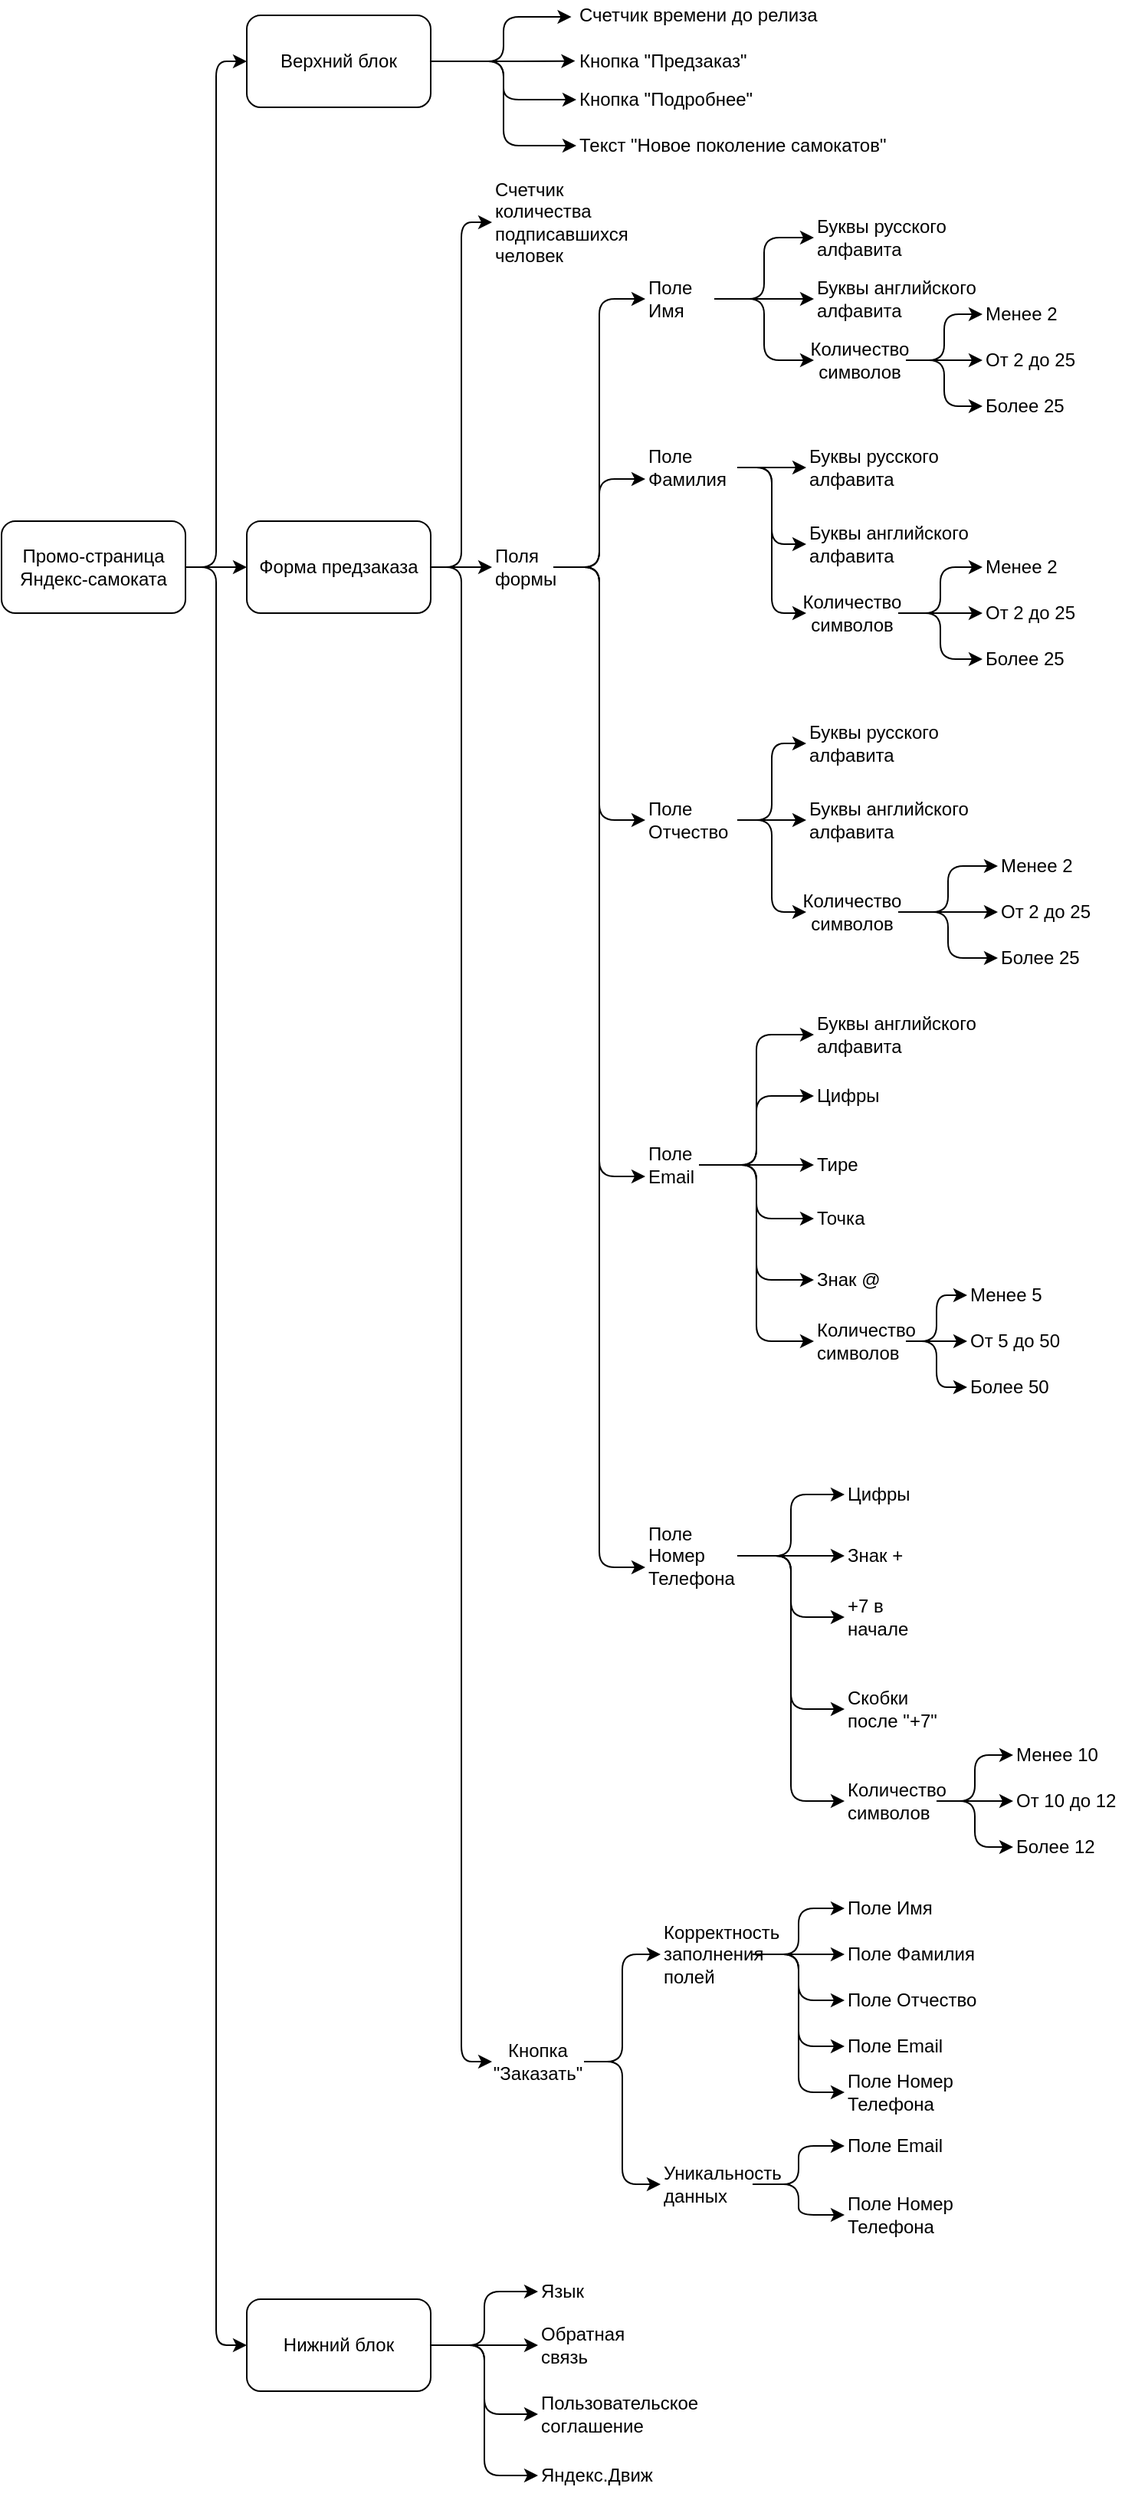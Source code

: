 <mxfile version="15.9.1" type="github">
  <diagram name="Page-1" id="42789a77-a242-8287-6e28-9cd8cfd52e62">
    <mxGraphModel dx="1038" dy="521" grid="1" gridSize="10" guides="1" tooltips="1" connect="1" arrows="1" fold="1" page="1" pageScale="1" pageWidth="850" pageHeight="1100" background="none" math="0" shadow="0">
      <root>
        <mxCell id="0" />
        <mxCell id="1" parent="0" />
        <mxCell id="kWRuAzzF74EICB1AyUhk-26" style="edgeStyle=orthogonalEdgeStyle;rounded=1;orthogonalLoop=1;jettySize=auto;html=1;exitX=1;exitY=0.5;exitDx=0;exitDy=0;entryX=-0.019;entryY=0.55;entryDx=0;entryDy=0;entryPerimeter=0;" parent="1" source="kWRuAzzF74EICB1AyUhk-1" target="kWRuAzzF74EICB1AyUhk-15" edge="1">
          <mxGeometry relative="1" as="geometry" />
        </mxCell>
        <mxCell id="kWRuAzzF74EICB1AyUhk-27" style="edgeStyle=orthogonalEdgeStyle;rounded=1;orthogonalLoop=1;jettySize=auto;html=1;exitX=1;exitY=0.5;exitDx=0;exitDy=0;entryX=-0.006;entryY=0.49;entryDx=0;entryDy=0;entryPerimeter=0;" parent="1" source="kWRuAzzF74EICB1AyUhk-1" target="kWRuAzzF74EICB1AyUhk-16" edge="1">
          <mxGeometry relative="1" as="geometry" />
        </mxCell>
        <mxCell id="kWRuAzzF74EICB1AyUhk-28" style="edgeStyle=orthogonalEdgeStyle;rounded=1;orthogonalLoop=1;jettySize=auto;html=1;exitX=1;exitY=0.5;exitDx=0;exitDy=0;entryX=0;entryY=0.5;entryDx=0;entryDy=0;" parent="1" source="kWRuAzzF74EICB1AyUhk-1" target="kWRuAzzF74EICB1AyUhk-17" edge="1">
          <mxGeometry relative="1" as="geometry" />
        </mxCell>
        <mxCell id="kWRuAzzF74EICB1AyUhk-29" style="edgeStyle=orthogonalEdgeStyle;rounded=1;orthogonalLoop=1;jettySize=auto;html=1;exitX=1;exitY=0.5;exitDx=0;exitDy=0;entryX=0;entryY=0.5;entryDx=0;entryDy=0;" parent="1" source="kWRuAzzF74EICB1AyUhk-1" target="kWRuAzzF74EICB1AyUhk-19" edge="1">
          <mxGeometry relative="1" as="geometry" />
        </mxCell>
        <mxCell id="kWRuAzzF74EICB1AyUhk-1" value="Верхний блок" style="rounded=1;whiteSpace=wrap;html=1;" parent="1" vertex="1">
          <mxGeometry x="170" y="30" width="120" height="60" as="geometry" />
        </mxCell>
        <mxCell id="kWRuAzzF74EICB1AyUhk-30" style="edgeStyle=orthogonalEdgeStyle;rounded=1;orthogonalLoop=1;jettySize=auto;html=1;exitX=1;exitY=0.5;exitDx=0;exitDy=0;entryX=0;entryY=0.5;entryDx=0;entryDy=0;" parent="1" source="kWRuAzzF74EICB1AyUhk-2" target="kWRuAzzF74EICB1AyUhk-18" edge="1">
          <mxGeometry relative="1" as="geometry" />
        </mxCell>
        <mxCell id="kWRuAzzF74EICB1AyUhk-31" style="edgeStyle=orthogonalEdgeStyle;rounded=1;orthogonalLoop=1;jettySize=auto;html=1;exitX=1;exitY=0.5;exitDx=0;exitDy=0;entryX=0;entryY=0.5;entryDx=0;entryDy=0;" parent="1" source="kWRuAzzF74EICB1AyUhk-2" target="kWRuAzzF74EICB1AyUhk-20" edge="1">
          <mxGeometry relative="1" as="geometry" />
        </mxCell>
        <mxCell id="kWRuAzzF74EICB1AyUhk-32" style="edgeStyle=orthogonalEdgeStyle;rounded=1;orthogonalLoop=1;jettySize=auto;html=1;exitX=1;exitY=0.5;exitDx=0;exitDy=0;entryX=0;entryY=0.5;entryDx=0;entryDy=0;" parent="1" source="kWRuAzzF74EICB1AyUhk-2" target="kWRuAzzF74EICB1AyUhk-21" edge="1">
          <mxGeometry relative="1" as="geometry" />
        </mxCell>
        <mxCell id="kWRuAzzF74EICB1AyUhk-2" value="Форма предзаказа" style="rounded=1;whiteSpace=wrap;html=1;" parent="1" vertex="1">
          <mxGeometry x="170" y="360" width="120" height="60" as="geometry" />
        </mxCell>
        <mxCell id="kWRuAzzF74EICB1AyUhk-42" style="edgeStyle=orthogonalEdgeStyle;rounded=1;orthogonalLoop=1;jettySize=auto;html=1;exitX=1;exitY=0.5;exitDx=0;exitDy=0;entryX=0;entryY=0.5;entryDx=0;entryDy=0;" parent="1" source="kWRuAzzF74EICB1AyUhk-3" target="kWRuAzzF74EICB1AyUhk-38" edge="1">
          <mxGeometry relative="1" as="geometry" />
        </mxCell>
        <mxCell id="kWRuAzzF74EICB1AyUhk-43" style="edgeStyle=orthogonalEdgeStyle;rounded=1;orthogonalLoop=1;jettySize=auto;html=1;exitX=1;exitY=0.5;exitDx=0;exitDy=0;entryX=0;entryY=0.5;entryDx=0;entryDy=0;" parent="1" source="kWRuAzzF74EICB1AyUhk-3" target="kWRuAzzF74EICB1AyUhk-39" edge="1">
          <mxGeometry relative="1" as="geometry" />
        </mxCell>
        <mxCell id="kWRuAzzF74EICB1AyUhk-44" style="edgeStyle=orthogonalEdgeStyle;rounded=1;orthogonalLoop=1;jettySize=auto;html=1;exitX=1;exitY=0.5;exitDx=0;exitDy=0;entryX=0;entryY=0.5;entryDx=0;entryDy=0;" parent="1" source="kWRuAzzF74EICB1AyUhk-3" target="kWRuAzzF74EICB1AyUhk-40" edge="1">
          <mxGeometry relative="1" as="geometry" />
        </mxCell>
        <mxCell id="kWRuAzzF74EICB1AyUhk-45" style="edgeStyle=orthogonalEdgeStyle;rounded=1;orthogonalLoop=1;jettySize=auto;html=1;exitX=1;exitY=0.5;exitDx=0;exitDy=0;entryX=0;entryY=0.5;entryDx=0;entryDy=0;" parent="1" source="kWRuAzzF74EICB1AyUhk-3" target="kWRuAzzF74EICB1AyUhk-41" edge="1">
          <mxGeometry relative="1" as="geometry" />
        </mxCell>
        <mxCell id="kWRuAzzF74EICB1AyUhk-3" value="Нижний блок" style="rounded=1;whiteSpace=wrap;html=1;" parent="1" vertex="1">
          <mxGeometry x="170" y="1520" width="120" height="60" as="geometry" />
        </mxCell>
        <mxCell id="kWRuAzzF74EICB1AyUhk-23" style="edgeStyle=orthogonalEdgeStyle;rounded=1;orthogonalLoop=1;jettySize=auto;html=1;exitX=1;exitY=0.5;exitDx=0;exitDy=0;entryX=0;entryY=0.5;entryDx=0;entryDy=0;" parent="1" source="kWRuAzzF74EICB1AyUhk-4" target="kWRuAzzF74EICB1AyUhk-1" edge="1">
          <mxGeometry relative="1" as="geometry" />
        </mxCell>
        <mxCell id="kWRuAzzF74EICB1AyUhk-24" style="edgeStyle=orthogonalEdgeStyle;rounded=1;orthogonalLoop=1;jettySize=auto;html=1;exitX=1;exitY=0.5;exitDx=0;exitDy=0;entryX=0;entryY=0.5;entryDx=0;entryDy=0;" parent="1" source="kWRuAzzF74EICB1AyUhk-4" target="kWRuAzzF74EICB1AyUhk-2" edge="1">
          <mxGeometry relative="1" as="geometry" />
        </mxCell>
        <mxCell id="kWRuAzzF74EICB1AyUhk-25" style="edgeStyle=orthogonalEdgeStyle;rounded=1;orthogonalLoop=1;jettySize=auto;html=1;exitX=1;exitY=0.5;exitDx=0;exitDy=0;entryX=0;entryY=0.5;entryDx=0;entryDy=0;" parent="1" source="kWRuAzzF74EICB1AyUhk-4" target="kWRuAzzF74EICB1AyUhk-3" edge="1">
          <mxGeometry relative="1" as="geometry" />
        </mxCell>
        <mxCell id="kWRuAzzF74EICB1AyUhk-4" value="Промо-страница&lt;br&gt;Яндекс-самоката" style="rounded=1;whiteSpace=wrap;html=1;" parent="1" vertex="1">
          <mxGeometry x="10" y="360" width="120" height="60" as="geometry" />
        </mxCell>
        <mxCell id="kWRuAzzF74EICB1AyUhk-15" value="Счетчик времени до релиза" style="text;html=1;align=left;verticalAlign=middle;resizable=0;points=[];autosize=1;strokeColor=none;fillColor=none;" parent="1" vertex="1">
          <mxGeometry x="385" y="20" width="170" height="20" as="geometry" />
        </mxCell>
        <mxCell id="kWRuAzzF74EICB1AyUhk-16" value="Кнопка &quot;Предзаказ&quot;" style="text;html=1;align=left;verticalAlign=middle;resizable=0;points=[];autosize=1;strokeColor=none;fillColor=none;" parent="1" vertex="1">
          <mxGeometry x="385" y="50" width="130" height="20" as="geometry" />
        </mxCell>
        <mxCell id="kWRuAzzF74EICB1AyUhk-17" value="Кнопка &quot;Подробнее&quot;" style="text;html=1;strokeColor=none;fillColor=none;align=left;verticalAlign=middle;whiteSpace=wrap;rounded=0;" parent="1" vertex="1">
          <mxGeometry x="385" y="70" width="140" height="30" as="geometry" />
        </mxCell>
        <mxCell id="kWRuAzzF74EICB1AyUhk-18" value="Счетчик количества подписавшихся человек" style="text;html=1;strokeColor=none;fillColor=none;align=left;verticalAlign=middle;whiteSpace=wrap;rounded=0;" parent="1" vertex="1">
          <mxGeometry x="330" y="150" width="60" height="30" as="geometry" />
        </mxCell>
        <mxCell id="kWRuAzzF74EICB1AyUhk-19" value="Текст &quot;Новое поколение самокатов&quot;" style="text;html=1;strokeColor=none;fillColor=none;align=left;verticalAlign=middle;whiteSpace=wrap;rounded=0;" parent="1" vertex="1">
          <mxGeometry x="385" y="100" width="210" height="30" as="geometry" />
        </mxCell>
        <mxCell id="kWRuAzzF74EICB1AyUhk-60" style="edgeStyle=orthogonalEdgeStyle;rounded=1;orthogonalLoop=1;jettySize=auto;html=1;exitX=1;exitY=0.5;exitDx=0;exitDy=0;entryX=0;entryY=0.5;entryDx=0;entryDy=0;" parent="1" source="kWRuAzzF74EICB1AyUhk-20" target="kWRuAzzF74EICB1AyUhk-46" edge="1">
          <mxGeometry relative="1" as="geometry" />
        </mxCell>
        <mxCell id="kWRuAzzF74EICB1AyUhk-61" style="edgeStyle=orthogonalEdgeStyle;rounded=1;orthogonalLoop=1;jettySize=auto;html=1;exitX=1;exitY=0.5;exitDx=0;exitDy=0;entryX=0;entryY=0.75;entryDx=0;entryDy=0;" parent="1" source="kWRuAzzF74EICB1AyUhk-20" target="kWRuAzzF74EICB1AyUhk-47" edge="1">
          <mxGeometry relative="1" as="geometry" />
        </mxCell>
        <mxCell id="kWRuAzzF74EICB1AyUhk-62" style="edgeStyle=orthogonalEdgeStyle;rounded=1;orthogonalLoop=1;jettySize=auto;html=1;exitX=1;exitY=0.5;exitDx=0;exitDy=0;entryX=0;entryY=0.5;entryDx=0;entryDy=0;" parent="1" source="kWRuAzzF74EICB1AyUhk-20" target="kWRuAzzF74EICB1AyUhk-48" edge="1">
          <mxGeometry relative="1" as="geometry" />
        </mxCell>
        <mxCell id="kWRuAzzF74EICB1AyUhk-63" style="edgeStyle=orthogonalEdgeStyle;rounded=1;orthogonalLoop=1;jettySize=auto;html=1;exitX=1;exitY=0.5;exitDx=0;exitDy=0;entryX=0;entryY=0.75;entryDx=0;entryDy=0;" parent="1" source="kWRuAzzF74EICB1AyUhk-20" target="kWRuAzzF74EICB1AyUhk-49" edge="1">
          <mxGeometry relative="1" as="geometry" />
        </mxCell>
        <mxCell id="kWRuAzzF74EICB1AyUhk-64" style="edgeStyle=orthogonalEdgeStyle;rounded=1;orthogonalLoop=1;jettySize=auto;html=1;exitX=1;exitY=0.5;exitDx=0;exitDy=0;entryX=0;entryY=0.75;entryDx=0;entryDy=0;" parent="1" source="kWRuAzzF74EICB1AyUhk-20" target="kWRuAzzF74EICB1AyUhk-50" edge="1">
          <mxGeometry relative="1" as="geometry" />
        </mxCell>
        <mxCell id="kWRuAzzF74EICB1AyUhk-20" value="Поля формы" style="text;html=1;strokeColor=none;fillColor=none;align=left;verticalAlign=middle;whiteSpace=wrap;rounded=0;" parent="1" vertex="1">
          <mxGeometry x="330" y="375" width="40" height="30" as="geometry" />
        </mxCell>
        <mxCell id="OT8h6ND0oOC6i0YVm0AJ-3" style="edgeStyle=orthogonalEdgeStyle;rounded=1;orthogonalLoop=1;jettySize=auto;html=1;exitX=1;exitY=0.5;exitDx=0;exitDy=0;entryX=0;entryY=0.5;entryDx=0;entryDy=0;" edge="1" parent="1" source="kWRuAzzF74EICB1AyUhk-21" target="OT8h6ND0oOC6i0YVm0AJ-1">
          <mxGeometry relative="1" as="geometry" />
        </mxCell>
        <mxCell id="OT8h6ND0oOC6i0YVm0AJ-4" style="edgeStyle=orthogonalEdgeStyle;rounded=1;orthogonalLoop=1;jettySize=auto;html=1;exitX=1;exitY=0.5;exitDx=0;exitDy=0;entryX=0;entryY=0.5;entryDx=0;entryDy=0;" edge="1" parent="1" source="kWRuAzzF74EICB1AyUhk-21" target="OT8h6ND0oOC6i0YVm0AJ-2">
          <mxGeometry relative="1" as="geometry" />
        </mxCell>
        <mxCell id="kWRuAzzF74EICB1AyUhk-21" value="Кнопка &quot;Заказать&quot;" style="text;html=1;strokeColor=none;fillColor=none;align=center;verticalAlign=middle;whiteSpace=wrap;rounded=0;" parent="1" vertex="1">
          <mxGeometry x="330" y="1350" width="60" height="30" as="geometry" />
        </mxCell>
        <mxCell id="kWRuAzzF74EICB1AyUhk-38" value="Язык" style="text;html=1;strokeColor=none;fillColor=none;align=left;verticalAlign=middle;whiteSpace=wrap;rounded=0;" parent="1" vertex="1">
          <mxGeometry x="360" y="1500" width="60" height="30" as="geometry" />
        </mxCell>
        <mxCell id="kWRuAzzF74EICB1AyUhk-39" value="Обратная связь" style="text;html=1;strokeColor=none;fillColor=none;align=left;verticalAlign=middle;whiteSpace=wrap;rounded=0;" parent="1" vertex="1">
          <mxGeometry x="360" y="1535" width="60" height="30" as="geometry" />
        </mxCell>
        <mxCell id="kWRuAzzF74EICB1AyUhk-40" value="Пользовательское соглашение" style="text;html=1;strokeColor=none;fillColor=none;align=left;verticalAlign=middle;whiteSpace=wrap;rounded=0;" parent="1" vertex="1">
          <mxGeometry x="360" y="1580" width="60" height="30" as="geometry" />
        </mxCell>
        <mxCell id="kWRuAzzF74EICB1AyUhk-41" value="Яндекс.Движ" style="text;html=1;strokeColor=none;fillColor=none;align=left;verticalAlign=middle;whiteSpace=wrap;rounded=0;" parent="1" vertex="1">
          <mxGeometry x="360" y="1620" width="60" height="30" as="geometry" />
        </mxCell>
        <mxCell id="kWRuAzzF74EICB1AyUhk-71" style="edgeStyle=orthogonalEdgeStyle;rounded=1;orthogonalLoop=1;jettySize=auto;html=1;exitX=1;exitY=0.5;exitDx=0;exitDy=0;entryX=0;entryY=0.5;entryDx=0;entryDy=0;" parent="1" source="kWRuAzzF74EICB1AyUhk-46" target="kWRuAzzF74EICB1AyUhk-51" edge="1">
          <mxGeometry relative="1" as="geometry" />
        </mxCell>
        <mxCell id="kWRuAzzF74EICB1AyUhk-72" style="edgeStyle=orthogonalEdgeStyle;rounded=1;orthogonalLoop=1;jettySize=auto;html=1;exitX=1;exitY=0.5;exitDx=0;exitDy=0;entryX=0;entryY=0.5;entryDx=0;entryDy=0;" parent="1" source="kWRuAzzF74EICB1AyUhk-46" target="kWRuAzzF74EICB1AyUhk-52" edge="1">
          <mxGeometry relative="1" as="geometry" />
        </mxCell>
        <mxCell id="kWRuAzzF74EICB1AyUhk-92" style="edgeStyle=orthogonalEdgeStyle;rounded=1;orthogonalLoop=1;jettySize=auto;html=1;exitX=1;exitY=0.5;exitDx=0;exitDy=0;entryX=0;entryY=0.5;entryDx=0;entryDy=0;" parent="1" source="kWRuAzzF74EICB1AyUhk-46" target="kWRuAzzF74EICB1AyUhk-88" edge="1">
          <mxGeometry relative="1" as="geometry" />
        </mxCell>
        <mxCell id="kWRuAzzF74EICB1AyUhk-46" value="Поле Имя" style="text;html=1;strokeColor=none;fillColor=none;align=left;verticalAlign=middle;whiteSpace=wrap;rounded=0;" parent="1" vertex="1">
          <mxGeometry x="430" y="200" width="45" height="30" as="geometry" />
        </mxCell>
        <mxCell id="kWRuAzzF74EICB1AyUhk-73" style="edgeStyle=orthogonalEdgeStyle;rounded=1;orthogonalLoop=1;jettySize=auto;html=1;exitX=1;exitY=0.5;exitDx=0;exitDy=0;entryX=0;entryY=0.5;entryDx=0;entryDy=0;" parent="1" source="kWRuAzzF74EICB1AyUhk-47" target="kWRuAzzF74EICB1AyUhk-65" edge="1">
          <mxGeometry relative="1" as="geometry" />
        </mxCell>
        <mxCell id="kWRuAzzF74EICB1AyUhk-74" style="edgeStyle=orthogonalEdgeStyle;rounded=1;orthogonalLoop=1;jettySize=auto;html=1;exitX=1;exitY=0.5;exitDx=0;exitDy=0;entryX=0;entryY=0.5;entryDx=0;entryDy=0;" parent="1" source="kWRuAzzF74EICB1AyUhk-47" target="kWRuAzzF74EICB1AyUhk-66" edge="1">
          <mxGeometry relative="1" as="geometry" />
        </mxCell>
        <mxCell id="kWRuAzzF74EICB1AyUhk-141" style="edgeStyle=orthogonalEdgeStyle;rounded=1;orthogonalLoop=1;jettySize=auto;html=1;exitX=1;exitY=0.5;exitDx=0;exitDy=0;entryX=0;entryY=0.5;entryDx=0;entryDy=0;" parent="1" source="kWRuAzzF74EICB1AyUhk-47" target="kWRuAzzF74EICB1AyUhk-116" edge="1">
          <mxGeometry relative="1" as="geometry" />
        </mxCell>
        <mxCell id="kWRuAzzF74EICB1AyUhk-47" value="Поле Фамилия" style="text;html=1;strokeColor=none;fillColor=none;align=left;verticalAlign=middle;whiteSpace=wrap;rounded=0;" parent="1" vertex="1">
          <mxGeometry x="430" y="310" width="60" height="30" as="geometry" />
        </mxCell>
        <mxCell id="kWRuAzzF74EICB1AyUhk-75" style="edgeStyle=orthogonalEdgeStyle;rounded=1;orthogonalLoop=1;jettySize=auto;html=1;exitX=1;exitY=0.5;exitDx=0;exitDy=0;entryX=0;entryY=0.5;entryDx=0;entryDy=0;" parent="1" source="kWRuAzzF74EICB1AyUhk-48" target="kWRuAzzF74EICB1AyUhk-67" edge="1">
          <mxGeometry relative="1" as="geometry" />
        </mxCell>
        <mxCell id="kWRuAzzF74EICB1AyUhk-76" style="edgeStyle=orthogonalEdgeStyle;rounded=1;orthogonalLoop=1;jettySize=auto;html=1;exitX=1;exitY=0.5;exitDx=0;exitDy=0;entryX=0;entryY=0.5;entryDx=0;entryDy=0;" parent="1" source="kWRuAzzF74EICB1AyUhk-48" target="kWRuAzzF74EICB1AyUhk-68" edge="1">
          <mxGeometry relative="1" as="geometry" />
        </mxCell>
        <mxCell id="kWRuAzzF74EICB1AyUhk-142" style="edgeStyle=orthogonalEdgeStyle;rounded=1;orthogonalLoop=1;jettySize=auto;html=1;exitX=1;exitY=0.5;exitDx=0;exitDy=0;entryX=0;entryY=0.5;entryDx=0;entryDy=0;" parent="1" source="kWRuAzzF74EICB1AyUhk-48" target="kWRuAzzF74EICB1AyUhk-123" edge="1">
          <mxGeometry relative="1" as="geometry" />
        </mxCell>
        <mxCell id="kWRuAzzF74EICB1AyUhk-48" value="Поле Отчество" style="text;html=1;strokeColor=none;fillColor=none;align=left;verticalAlign=middle;whiteSpace=wrap;rounded=0;" parent="1" vertex="1">
          <mxGeometry x="430" y="540" width="60" height="30" as="geometry" />
        </mxCell>
        <mxCell id="kWRuAzzF74EICB1AyUhk-77" style="edgeStyle=orthogonalEdgeStyle;rounded=1;orthogonalLoop=1;jettySize=auto;html=1;exitX=1;exitY=0.5;exitDx=0;exitDy=0;entryX=0;entryY=0.5;entryDx=0;entryDy=0;" parent="1" source="kWRuAzzF74EICB1AyUhk-49" target="kWRuAzzF74EICB1AyUhk-69" edge="1">
          <mxGeometry relative="1" as="geometry" />
        </mxCell>
        <mxCell id="kWRuAzzF74EICB1AyUhk-78" style="edgeStyle=orthogonalEdgeStyle;rounded=1;orthogonalLoop=1;jettySize=auto;html=1;exitX=1;exitY=0.5;exitDx=0;exitDy=0;entryX=0;entryY=0.5;entryDx=0;entryDy=0;" parent="1" source="kWRuAzzF74EICB1AyUhk-49" target="kWRuAzzF74EICB1AyUhk-53" edge="1">
          <mxGeometry relative="1" as="geometry" />
        </mxCell>
        <mxCell id="kWRuAzzF74EICB1AyUhk-81" style="edgeStyle=orthogonalEdgeStyle;rounded=1;orthogonalLoop=1;jettySize=auto;html=1;exitX=1;exitY=0.5;exitDx=0;exitDy=0;entryX=0;entryY=0.5;entryDx=0;entryDy=0;" parent="1" source="kWRuAzzF74EICB1AyUhk-49" target="kWRuAzzF74EICB1AyUhk-54" edge="1">
          <mxGeometry relative="1" as="geometry" />
        </mxCell>
        <mxCell id="kWRuAzzF74EICB1AyUhk-82" style="edgeStyle=orthogonalEdgeStyle;rounded=1;orthogonalLoop=1;jettySize=auto;html=1;exitX=1;exitY=0.5;exitDx=0;exitDy=0;entryX=0;entryY=0.5;entryDx=0;entryDy=0;" parent="1" source="kWRuAzzF74EICB1AyUhk-49" target="kWRuAzzF74EICB1AyUhk-55" edge="1">
          <mxGeometry relative="1" as="geometry" />
        </mxCell>
        <mxCell id="kWRuAzzF74EICB1AyUhk-83" style="edgeStyle=orthogonalEdgeStyle;rounded=1;orthogonalLoop=1;jettySize=auto;html=1;exitX=1;exitY=0.5;exitDx=0;exitDy=0;entryX=0;entryY=0.5;entryDx=0;entryDy=0;" parent="1" source="kWRuAzzF74EICB1AyUhk-49" target="kWRuAzzF74EICB1AyUhk-56" edge="1">
          <mxGeometry relative="1" as="geometry" />
        </mxCell>
        <mxCell id="kWRuAzzF74EICB1AyUhk-145" style="edgeStyle=orthogonalEdgeStyle;rounded=1;orthogonalLoop=1;jettySize=auto;html=1;exitX=1;exitY=0.5;exitDx=0;exitDy=0;entryX=0;entryY=0.5;entryDx=0;entryDy=0;" parent="1" source="kWRuAzzF74EICB1AyUhk-49" target="kWRuAzzF74EICB1AyUhk-130" edge="1">
          <mxGeometry relative="1" as="geometry" />
        </mxCell>
        <mxCell id="kWRuAzzF74EICB1AyUhk-49" value="Поле Email" style="text;html=1;strokeColor=none;fillColor=none;align=left;verticalAlign=middle;whiteSpace=wrap;rounded=0;" parent="1" vertex="1">
          <mxGeometry x="430" y="765" width="35" height="30" as="geometry" />
        </mxCell>
        <mxCell id="kWRuAzzF74EICB1AyUhk-85" style="edgeStyle=orthogonalEdgeStyle;rounded=1;orthogonalLoop=1;jettySize=auto;html=1;exitX=1;exitY=0.5;exitDx=0;exitDy=0;entryX=0;entryY=0.5;entryDx=0;entryDy=0;" parent="1" source="kWRuAzzF74EICB1AyUhk-50" target="kWRuAzzF74EICB1AyUhk-57" edge="1">
          <mxGeometry relative="1" as="geometry" />
        </mxCell>
        <mxCell id="kWRuAzzF74EICB1AyUhk-86" style="edgeStyle=orthogonalEdgeStyle;rounded=1;orthogonalLoop=1;jettySize=auto;html=1;exitX=1;exitY=0.5;exitDx=0;exitDy=0;entryX=0;entryY=0.5;entryDx=0;entryDy=0;" parent="1" source="kWRuAzzF74EICB1AyUhk-50" target="kWRuAzzF74EICB1AyUhk-58" edge="1">
          <mxGeometry relative="1" as="geometry" />
        </mxCell>
        <mxCell id="kWRuAzzF74EICB1AyUhk-87" style="edgeStyle=orthogonalEdgeStyle;rounded=1;orthogonalLoop=1;jettySize=auto;html=1;exitX=1;exitY=0.5;exitDx=0;exitDy=0;entryX=0;entryY=0.5;entryDx=0;entryDy=0;" parent="1" source="kWRuAzzF74EICB1AyUhk-50" target="kWRuAzzF74EICB1AyUhk-59" edge="1">
          <mxGeometry relative="1" as="geometry" />
        </mxCell>
        <mxCell id="kWRuAzzF74EICB1AyUhk-143" style="edgeStyle=orthogonalEdgeStyle;rounded=1;orthogonalLoop=1;jettySize=auto;html=1;exitX=1;exitY=0.5;exitDx=0;exitDy=0;entryX=0;entryY=0.5;entryDx=0;entryDy=0;" parent="1" source="kWRuAzzF74EICB1AyUhk-50" target="kWRuAzzF74EICB1AyUhk-137" edge="1">
          <mxGeometry relative="1" as="geometry" />
        </mxCell>
        <mxCell id="kWRuAzzF74EICB1AyUhk-147" style="edgeStyle=orthogonalEdgeStyle;rounded=1;orthogonalLoop=1;jettySize=auto;html=1;exitX=1;exitY=0.5;exitDx=0;exitDy=0;entryX=0;entryY=0.5;entryDx=0;entryDy=0;" parent="1" source="kWRuAzzF74EICB1AyUhk-50" target="kWRuAzzF74EICB1AyUhk-146" edge="1">
          <mxGeometry relative="1" as="geometry" />
        </mxCell>
        <mxCell id="kWRuAzzF74EICB1AyUhk-50" value="Поле Номер Телефона" style="text;html=1;strokeColor=none;fillColor=none;align=left;verticalAlign=middle;whiteSpace=wrap;rounded=0;" parent="1" vertex="1">
          <mxGeometry x="430" y="1020" width="60" height="30" as="geometry" />
        </mxCell>
        <mxCell id="kWRuAzzF74EICB1AyUhk-51" value="Буквы русского алфавита" style="text;html=1;strokeColor=none;fillColor=none;align=left;verticalAlign=middle;whiteSpace=wrap;rounded=0;" parent="1" vertex="1">
          <mxGeometry x="540" y="160" width="100" height="30" as="geometry" />
        </mxCell>
        <mxCell id="kWRuAzzF74EICB1AyUhk-52" value="Буквы английского алфавита" style="text;html=1;strokeColor=none;fillColor=none;align=left;verticalAlign=middle;whiteSpace=wrap;rounded=0;" parent="1" vertex="1">
          <mxGeometry x="540" y="200" width="110" height="30" as="geometry" />
        </mxCell>
        <mxCell id="kWRuAzzF74EICB1AyUhk-53" value="Цифры" style="text;html=1;strokeColor=none;fillColor=none;align=left;verticalAlign=middle;whiteSpace=wrap;rounded=0;" parent="1" vertex="1">
          <mxGeometry x="540" y="720" width="60" height="30" as="geometry" />
        </mxCell>
        <mxCell id="kWRuAzzF74EICB1AyUhk-54" value="Тире" style="text;html=1;strokeColor=none;fillColor=none;align=left;verticalAlign=middle;whiteSpace=wrap;rounded=0;" parent="1" vertex="1">
          <mxGeometry x="540" y="770" width="60" height="20" as="geometry" />
        </mxCell>
        <mxCell id="kWRuAzzF74EICB1AyUhk-55" value="Точка" style="text;html=1;strokeColor=none;fillColor=none;align=left;verticalAlign=middle;whiteSpace=wrap;rounded=0;" parent="1" vertex="1">
          <mxGeometry x="540" y="800" width="60" height="30" as="geometry" />
        </mxCell>
        <mxCell id="kWRuAzzF74EICB1AyUhk-56" value="Знак @" style="text;html=1;strokeColor=none;fillColor=none;align=left;verticalAlign=middle;whiteSpace=wrap;rounded=0;" parent="1" vertex="1">
          <mxGeometry x="540" y="840" width="60" height="30" as="geometry" />
        </mxCell>
        <mxCell id="kWRuAzzF74EICB1AyUhk-57" value="Цифры" style="text;html=1;strokeColor=none;fillColor=none;align=left;verticalAlign=middle;whiteSpace=wrap;rounded=0;" parent="1" vertex="1">
          <mxGeometry x="560" y="980" width="60" height="30" as="geometry" />
        </mxCell>
        <mxCell id="kWRuAzzF74EICB1AyUhk-58" value="Знак +" style="text;html=1;strokeColor=none;fillColor=none;align=left;verticalAlign=middle;whiteSpace=wrap;rounded=0;" parent="1" vertex="1">
          <mxGeometry x="560" y="1020" width="60" height="30" as="geometry" />
        </mxCell>
        <mxCell id="kWRuAzzF74EICB1AyUhk-59" value="+7 в начале" style="text;html=1;strokeColor=none;fillColor=none;align=left;verticalAlign=middle;whiteSpace=wrap;rounded=0;" parent="1" vertex="1">
          <mxGeometry x="560" y="1060" width="60" height="30" as="geometry" />
        </mxCell>
        <mxCell id="kWRuAzzF74EICB1AyUhk-65" value="Буквы русского алфавита" style="text;html=1;strokeColor=none;fillColor=none;align=left;verticalAlign=middle;whiteSpace=wrap;rounded=0;" parent="1" vertex="1">
          <mxGeometry x="535" y="310" width="95" height="30" as="geometry" />
        </mxCell>
        <mxCell id="kWRuAzzF74EICB1AyUhk-66" value="Буквы английского алфавита" style="text;html=1;strokeColor=none;fillColor=none;align=left;verticalAlign=middle;whiteSpace=wrap;rounded=0;" parent="1" vertex="1">
          <mxGeometry x="535" y="360" width="115" height="30" as="geometry" />
        </mxCell>
        <mxCell id="kWRuAzzF74EICB1AyUhk-67" value="Буквы русского алфавита" style="text;html=1;strokeColor=none;fillColor=none;align=left;verticalAlign=middle;whiteSpace=wrap;rounded=0;" parent="1" vertex="1">
          <mxGeometry x="535" y="490" width="95" height="30" as="geometry" />
        </mxCell>
        <mxCell id="kWRuAzzF74EICB1AyUhk-68" value="Буквы английского алфавита" style="text;html=1;strokeColor=none;fillColor=none;align=left;verticalAlign=middle;whiteSpace=wrap;rounded=0;" parent="1" vertex="1">
          <mxGeometry x="535" y="540" width="115" height="30" as="geometry" />
        </mxCell>
        <mxCell id="kWRuAzzF74EICB1AyUhk-69" value="Буквы английского алфавита" style="text;html=1;strokeColor=none;fillColor=none;align=left;verticalAlign=middle;whiteSpace=wrap;rounded=0;" parent="1" vertex="1">
          <mxGeometry x="540" y="680" width="110" height="30" as="geometry" />
        </mxCell>
        <mxCell id="kWRuAzzF74EICB1AyUhk-93" style="edgeStyle=orthogonalEdgeStyle;rounded=1;orthogonalLoop=1;jettySize=auto;html=1;exitX=1;exitY=0.5;exitDx=0;exitDy=0;entryX=0;entryY=0.5;entryDx=0;entryDy=0;" parent="1" source="kWRuAzzF74EICB1AyUhk-88" target="kWRuAzzF74EICB1AyUhk-89" edge="1">
          <mxGeometry relative="1" as="geometry" />
        </mxCell>
        <mxCell id="kWRuAzzF74EICB1AyUhk-94" style="edgeStyle=orthogonalEdgeStyle;rounded=1;orthogonalLoop=1;jettySize=auto;html=1;exitX=1;exitY=0.5;exitDx=0;exitDy=0;entryX=0;entryY=0.5;entryDx=0;entryDy=0;" parent="1" source="kWRuAzzF74EICB1AyUhk-88" target="kWRuAzzF74EICB1AyUhk-90" edge="1">
          <mxGeometry relative="1" as="geometry" />
        </mxCell>
        <mxCell id="kWRuAzzF74EICB1AyUhk-95" style="edgeStyle=orthogonalEdgeStyle;rounded=1;orthogonalLoop=1;jettySize=auto;html=1;exitX=1;exitY=0.5;exitDx=0;exitDy=0;entryX=0;entryY=0.5;entryDx=0;entryDy=0;" parent="1" source="kWRuAzzF74EICB1AyUhk-88" target="kWRuAzzF74EICB1AyUhk-91" edge="1">
          <mxGeometry relative="1" as="geometry" />
        </mxCell>
        <mxCell id="kWRuAzzF74EICB1AyUhk-88" value="Количество символов" style="text;html=1;strokeColor=none;fillColor=none;align=center;verticalAlign=middle;whiteSpace=wrap;rounded=0;" parent="1" vertex="1">
          <mxGeometry x="540" y="240" width="60" height="30" as="geometry" />
        </mxCell>
        <mxCell id="kWRuAzzF74EICB1AyUhk-89" value="Менее 2" style="text;html=1;strokeColor=none;fillColor=none;align=left;verticalAlign=middle;whiteSpace=wrap;rounded=0;" parent="1" vertex="1">
          <mxGeometry x="650" y="210" width="60" height="30" as="geometry" />
        </mxCell>
        <mxCell id="kWRuAzzF74EICB1AyUhk-90" value="От 2 до 25" style="text;html=1;strokeColor=none;fillColor=none;align=left;verticalAlign=middle;whiteSpace=wrap;rounded=0;" parent="1" vertex="1">
          <mxGeometry x="650" y="240" width="70" height="30" as="geometry" />
        </mxCell>
        <mxCell id="kWRuAzzF74EICB1AyUhk-91" value="Более 25" style="text;html=1;strokeColor=none;fillColor=none;align=left;verticalAlign=middle;whiteSpace=wrap;rounded=0;" parent="1" vertex="1">
          <mxGeometry x="650" y="270" width="60" height="30" as="geometry" />
        </mxCell>
        <mxCell id="kWRuAzzF74EICB1AyUhk-113" style="edgeStyle=orthogonalEdgeStyle;rounded=1;orthogonalLoop=1;jettySize=auto;html=1;exitX=1;exitY=0.5;exitDx=0;exitDy=0;entryX=0;entryY=0.5;entryDx=0;entryDy=0;" parent="1" source="kWRuAzzF74EICB1AyUhk-116" target="kWRuAzzF74EICB1AyUhk-119" edge="1">
          <mxGeometry relative="1" as="geometry" />
        </mxCell>
        <mxCell id="kWRuAzzF74EICB1AyUhk-114" style="edgeStyle=orthogonalEdgeStyle;rounded=1;orthogonalLoop=1;jettySize=auto;html=1;exitX=1;exitY=0.5;exitDx=0;exitDy=0;entryX=0;entryY=0.5;entryDx=0;entryDy=0;" parent="1" source="kWRuAzzF74EICB1AyUhk-116" target="kWRuAzzF74EICB1AyUhk-117" edge="1">
          <mxGeometry relative="1" as="geometry" />
        </mxCell>
        <mxCell id="kWRuAzzF74EICB1AyUhk-115" style="edgeStyle=orthogonalEdgeStyle;rounded=1;orthogonalLoop=1;jettySize=auto;html=1;exitX=1;exitY=0.5;exitDx=0;exitDy=0;entryX=0;entryY=0.5;entryDx=0;entryDy=0;" parent="1" source="kWRuAzzF74EICB1AyUhk-116" target="kWRuAzzF74EICB1AyUhk-118" edge="1">
          <mxGeometry relative="1" as="geometry" />
        </mxCell>
        <mxCell id="kWRuAzzF74EICB1AyUhk-116" value="Количество символов" style="text;html=1;strokeColor=none;fillColor=none;align=center;verticalAlign=middle;whiteSpace=wrap;rounded=0;" parent="1" vertex="1">
          <mxGeometry x="535" y="405" width="60" height="30" as="geometry" />
        </mxCell>
        <mxCell id="kWRuAzzF74EICB1AyUhk-117" value="От 2 до 25" style="text;html=1;strokeColor=none;fillColor=none;align=left;verticalAlign=middle;whiteSpace=wrap;rounded=0;" parent="1" vertex="1">
          <mxGeometry x="650" y="405" width="70" height="30" as="geometry" />
        </mxCell>
        <mxCell id="kWRuAzzF74EICB1AyUhk-118" value="Более 25" style="text;html=1;strokeColor=none;fillColor=none;align=left;verticalAlign=middle;whiteSpace=wrap;rounded=0;" parent="1" vertex="1">
          <mxGeometry x="650" y="435" width="60" height="30" as="geometry" />
        </mxCell>
        <mxCell id="kWRuAzzF74EICB1AyUhk-119" value="Менее 2" style="text;html=1;strokeColor=none;fillColor=none;align=left;verticalAlign=middle;whiteSpace=wrap;rounded=0;" parent="1" vertex="1">
          <mxGeometry x="650" y="375" width="60" height="30" as="geometry" />
        </mxCell>
        <mxCell id="kWRuAzzF74EICB1AyUhk-120" style="edgeStyle=orthogonalEdgeStyle;rounded=1;orthogonalLoop=1;jettySize=auto;html=1;exitX=1;exitY=0.5;exitDx=0;exitDy=0;entryX=0;entryY=0.5;entryDx=0;entryDy=0;" parent="1" source="kWRuAzzF74EICB1AyUhk-123" target="kWRuAzzF74EICB1AyUhk-126" edge="1">
          <mxGeometry relative="1" as="geometry" />
        </mxCell>
        <mxCell id="kWRuAzzF74EICB1AyUhk-121" style="edgeStyle=orthogonalEdgeStyle;rounded=1;orthogonalLoop=1;jettySize=auto;html=1;exitX=1;exitY=0.5;exitDx=0;exitDy=0;entryX=0;entryY=0.5;entryDx=0;entryDy=0;" parent="1" source="kWRuAzzF74EICB1AyUhk-123" target="kWRuAzzF74EICB1AyUhk-124" edge="1">
          <mxGeometry relative="1" as="geometry" />
        </mxCell>
        <mxCell id="kWRuAzzF74EICB1AyUhk-122" style="edgeStyle=orthogonalEdgeStyle;rounded=1;orthogonalLoop=1;jettySize=auto;html=1;exitX=1;exitY=0.5;exitDx=0;exitDy=0;entryX=0;entryY=0.5;entryDx=0;entryDy=0;" parent="1" source="kWRuAzzF74EICB1AyUhk-123" target="kWRuAzzF74EICB1AyUhk-125" edge="1">
          <mxGeometry relative="1" as="geometry" />
        </mxCell>
        <mxCell id="kWRuAzzF74EICB1AyUhk-123" value="Количество символов" style="text;html=1;strokeColor=none;fillColor=none;align=center;verticalAlign=middle;whiteSpace=wrap;rounded=0;" parent="1" vertex="1">
          <mxGeometry x="535" y="600" width="60" height="30" as="geometry" />
        </mxCell>
        <mxCell id="kWRuAzzF74EICB1AyUhk-124" value="От 2 до 25" style="text;html=1;strokeColor=none;fillColor=none;align=left;verticalAlign=middle;whiteSpace=wrap;rounded=0;" parent="1" vertex="1">
          <mxGeometry x="660" y="600" width="70" height="30" as="geometry" />
        </mxCell>
        <mxCell id="kWRuAzzF74EICB1AyUhk-125" value="Более 25" style="text;html=1;strokeColor=none;fillColor=none;align=left;verticalAlign=middle;whiteSpace=wrap;rounded=0;" parent="1" vertex="1">
          <mxGeometry x="660" y="630" width="60" height="30" as="geometry" />
        </mxCell>
        <mxCell id="kWRuAzzF74EICB1AyUhk-126" value="Менее 2" style="text;html=1;strokeColor=none;fillColor=none;align=left;verticalAlign=middle;whiteSpace=wrap;rounded=0;" parent="1" vertex="1">
          <mxGeometry x="660" y="570" width="60" height="30" as="geometry" />
        </mxCell>
        <mxCell id="kWRuAzzF74EICB1AyUhk-127" style="edgeStyle=orthogonalEdgeStyle;rounded=1;orthogonalLoop=1;jettySize=auto;html=1;exitX=1;exitY=0.5;exitDx=0;exitDy=0;entryX=0;entryY=0.5;entryDx=0;entryDy=0;" parent="1" source="kWRuAzzF74EICB1AyUhk-130" target="kWRuAzzF74EICB1AyUhk-133" edge="1">
          <mxGeometry relative="1" as="geometry" />
        </mxCell>
        <mxCell id="kWRuAzzF74EICB1AyUhk-128" style="edgeStyle=orthogonalEdgeStyle;rounded=1;orthogonalLoop=1;jettySize=auto;html=1;exitX=1;exitY=0.5;exitDx=0;exitDy=0;entryX=0;entryY=0.5;entryDx=0;entryDy=0;" parent="1" source="kWRuAzzF74EICB1AyUhk-130" target="kWRuAzzF74EICB1AyUhk-131" edge="1">
          <mxGeometry relative="1" as="geometry">
            <mxPoint x="635" y="895" as="targetPoint" />
          </mxGeometry>
        </mxCell>
        <mxCell id="kWRuAzzF74EICB1AyUhk-129" style="edgeStyle=orthogonalEdgeStyle;rounded=1;orthogonalLoop=1;jettySize=auto;html=1;exitX=1;exitY=0.5;exitDx=0;exitDy=0;entryX=0;entryY=0.5;entryDx=0;entryDy=0;" parent="1" source="kWRuAzzF74EICB1AyUhk-130" target="kWRuAzzF74EICB1AyUhk-132" edge="1">
          <mxGeometry relative="1" as="geometry" />
        </mxCell>
        <mxCell id="kWRuAzzF74EICB1AyUhk-130" value="Количество символов" style="text;html=1;strokeColor=none;fillColor=none;align=left;verticalAlign=middle;whiteSpace=wrap;rounded=0;" parent="1" vertex="1">
          <mxGeometry x="540" y="880" width="60" height="30" as="geometry" />
        </mxCell>
        <mxCell id="kWRuAzzF74EICB1AyUhk-131" value="От 5 до 50" style="text;html=1;strokeColor=none;fillColor=none;align=left;verticalAlign=middle;whiteSpace=wrap;rounded=0;" parent="1" vertex="1">
          <mxGeometry x="640" y="880" width="70" height="30" as="geometry" />
        </mxCell>
        <mxCell id="kWRuAzzF74EICB1AyUhk-132" value="Более 50" style="text;html=1;strokeColor=none;fillColor=none;align=left;verticalAlign=middle;whiteSpace=wrap;rounded=0;" parent="1" vertex="1">
          <mxGeometry x="640" y="910" width="60" height="30" as="geometry" />
        </mxCell>
        <mxCell id="kWRuAzzF74EICB1AyUhk-133" value="Менее 5" style="text;html=1;strokeColor=none;fillColor=none;align=left;verticalAlign=middle;whiteSpace=wrap;rounded=0;" parent="1" vertex="1">
          <mxGeometry x="640" y="850" width="60" height="30" as="geometry" />
        </mxCell>
        <mxCell id="kWRuAzzF74EICB1AyUhk-134" style="edgeStyle=orthogonalEdgeStyle;rounded=1;orthogonalLoop=1;jettySize=auto;html=1;exitX=1;exitY=0.5;exitDx=0;exitDy=0;entryX=0;entryY=0.5;entryDx=0;entryDy=0;" parent="1" source="kWRuAzzF74EICB1AyUhk-137" target="kWRuAzzF74EICB1AyUhk-140" edge="1">
          <mxGeometry relative="1" as="geometry" />
        </mxCell>
        <mxCell id="kWRuAzzF74EICB1AyUhk-135" style="edgeStyle=orthogonalEdgeStyle;rounded=1;orthogonalLoop=1;jettySize=auto;html=1;exitX=1;exitY=0.5;exitDx=0;exitDy=0;entryX=0;entryY=0.5;entryDx=0;entryDy=0;" parent="1" source="kWRuAzzF74EICB1AyUhk-137" target="kWRuAzzF74EICB1AyUhk-138" edge="1">
          <mxGeometry relative="1" as="geometry" />
        </mxCell>
        <mxCell id="kWRuAzzF74EICB1AyUhk-136" style="edgeStyle=orthogonalEdgeStyle;rounded=1;orthogonalLoop=1;jettySize=auto;html=1;exitX=1;exitY=0.5;exitDx=0;exitDy=0;entryX=0;entryY=0.5;entryDx=0;entryDy=0;" parent="1" source="kWRuAzzF74EICB1AyUhk-137" target="kWRuAzzF74EICB1AyUhk-139" edge="1">
          <mxGeometry relative="1" as="geometry" />
        </mxCell>
        <mxCell id="kWRuAzzF74EICB1AyUhk-137" value="Количество символов" style="text;html=1;strokeColor=none;fillColor=none;align=left;verticalAlign=middle;whiteSpace=wrap;rounded=0;" parent="1" vertex="1">
          <mxGeometry x="560" y="1180" width="60" height="30" as="geometry" />
        </mxCell>
        <mxCell id="kWRuAzzF74EICB1AyUhk-138" value="От 10 до 12" style="text;html=1;strokeColor=none;fillColor=none;align=left;verticalAlign=middle;whiteSpace=wrap;rounded=0;" parent="1" vertex="1">
          <mxGeometry x="670" y="1180" width="70" height="30" as="geometry" />
        </mxCell>
        <mxCell id="kWRuAzzF74EICB1AyUhk-139" value="Более 12" style="text;html=1;strokeColor=none;fillColor=none;align=left;verticalAlign=middle;whiteSpace=wrap;rounded=0;" parent="1" vertex="1">
          <mxGeometry x="670" y="1210" width="60" height="30" as="geometry" />
        </mxCell>
        <mxCell id="kWRuAzzF74EICB1AyUhk-140" value="Менее 10" style="text;html=1;strokeColor=none;fillColor=none;align=left;verticalAlign=middle;whiteSpace=wrap;rounded=0;" parent="1" vertex="1">
          <mxGeometry x="670" y="1150" width="60" height="30" as="geometry" />
        </mxCell>
        <mxCell id="kWRuAzzF74EICB1AyUhk-146" value="Скобки после &quot;+7&quot;" style="text;html=1;strokeColor=none;fillColor=none;align=left;verticalAlign=middle;whiteSpace=wrap;rounded=0;" parent="1" vertex="1">
          <mxGeometry x="560" y="1120" width="70" height="30" as="geometry" />
        </mxCell>
        <mxCell id="OT8h6ND0oOC6i0YVm0AJ-10" style="edgeStyle=orthogonalEdgeStyle;rounded=1;orthogonalLoop=1;jettySize=auto;html=1;exitX=1;exitY=0.5;exitDx=0;exitDy=0;entryX=0;entryY=0.5;entryDx=0;entryDy=0;" edge="1" parent="1" source="OT8h6ND0oOC6i0YVm0AJ-1" target="OT8h6ND0oOC6i0YVm0AJ-5">
          <mxGeometry relative="1" as="geometry" />
        </mxCell>
        <mxCell id="OT8h6ND0oOC6i0YVm0AJ-11" style="edgeStyle=orthogonalEdgeStyle;rounded=1;orthogonalLoop=1;jettySize=auto;html=1;exitX=1;exitY=0.5;exitDx=0;exitDy=0;entryX=0;entryY=0.5;entryDx=0;entryDy=0;" edge="1" parent="1" source="OT8h6ND0oOC6i0YVm0AJ-1" target="OT8h6ND0oOC6i0YVm0AJ-6">
          <mxGeometry relative="1" as="geometry" />
        </mxCell>
        <mxCell id="OT8h6ND0oOC6i0YVm0AJ-12" style="edgeStyle=orthogonalEdgeStyle;rounded=1;orthogonalLoop=1;jettySize=auto;html=1;exitX=1;exitY=0.5;exitDx=0;exitDy=0;entryX=0;entryY=0.5;entryDx=0;entryDy=0;" edge="1" parent="1" source="OT8h6ND0oOC6i0YVm0AJ-1" target="OT8h6ND0oOC6i0YVm0AJ-7">
          <mxGeometry relative="1" as="geometry" />
        </mxCell>
        <mxCell id="OT8h6ND0oOC6i0YVm0AJ-13" style="edgeStyle=orthogonalEdgeStyle;rounded=1;orthogonalLoop=1;jettySize=auto;html=1;exitX=1;exitY=0.5;exitDx=0;exitDy=0;entryX=0;entryY=0.5;entryDx=0;entryDy=0;" edge="1" parent="1" source="OT8h6ND0oOC6i0YVm0AJ-1" target="OT8h6ND0oOC6i0YVm0AJ-8">
          <mxGeometry relative="1" as="geometry" />
        </mxCell>
        <mxCell id="OT8h6ND0oOC6i0YVm0AJ-14" style="edgeStyle=orthogonalEdgeStyle;rounded=1;orthogonalLoop=1;jettySize=auto;html=1;exitX=1;exitY=0.5;exitDx=0;exitDy=0;entryX=0;entryY=0.5;entryDx=0;entryDy=0;" edge="1" parent="1" source="OT8h6ND0oOC6i0YVm0AJ-1" target="OT8h6ND0oOC6i0YVm0AJ-9">
          <mxGeometry relative="1" as="geometry" />
        </mxCell>
        <mxCell id="OT8h6ND0oOC6i0YVm0AJ-1" value="Корректность заполнения полей" style="text;html=1;strokeColor=none;fillColor=none;align=left;verticalAlign=middle;whiteSpace=wrap;rounded=0;" vertex="1" parent="1">
          <mxGeometry x="440" y="1280" width="60" height="30" as="geometry" />
        </mxCell>
        <mxCell id="OT8h6ND0oOC6i0YVm0AJ-19" style="edgeStyle=orthogonalEdgeStyle;rounded=1;orthogonalLoop=1;jettySize=auto;html=1;exitX=1;exitY=0.5;exitDx=0;exitDy=0;entryX=0;entryY=0.5;entryDx=0;entryDy=0;" edge="1" parent="1" source="OT8h6ND0oOC6i0YVm0AJ-2" target="OT8h6ND0oOC6i0YVm0AJ-15">
          <mxGeometry relative="1" as="geometry" />
        </mxCell>
        <mxCell id="OT8h6ND0oOC6i0YVm0AJ-20" style="edgeStyle=orthogonalEdgeStyle;rounded=1;orthogonalLoop=1;jettySize=auto;html=1;exitX=1;exitY=0.5;exitDx=0;exitDy=0;entryX=0;entryY=0.5;entryDx=0;entryDy=0;" edge="1" parent="1" source="OT8h6ND0oOC6i0YVm0AJ-2" target="OT8h6ND0oOC6i0YVm0AJ-16">
          <mxGeometry relative="1" as="geometry" />
        </mxCell>
        <mxCell id="OT8h6ND0oOC6i0YVm0AJ-2" value="Уникальность данных" style="text;html=1;strokeColor=none;fillColor=none;align=left;verticalAlign=middle;whiteSpace=wrap;rounded=0;" vertex="1" parent="1">
          <mxGeometry x="440" y="1430" width="60" height="30" as="geometry" />
        </mxCell>
        <mxCell id="OT8h6ND0oOC6i0YVm0AJ-5" value="Поле Имя" style="text;html=1;strokeColor=none;fillColor=none;align=left;verticalAlign=middle;whiteSpace=wrap;rounded=0;" vertex="1" parent="1">
          <mxGeometry x="560" y="1250" width="70" height="30" as="geometry" />
        </mxCell>
        <mxCell id="OT8h6ND0oOC6i0YVm0AJ-6" value="Поле Фамилия" style="text;html=1;strokeColor=none;fillColor=none;align=left;verticalAlign=middle;whiteSpace=wrap;rounded=0;" vertex="1" parent="1">
          <mxGeometry x="560" y="1280" width="90" height="30" as="geometry" />
        </mxCell>
        <mxCell id="OT8h6ND0oOC6i0YVm0AJ-7" value="Поле Отчество" style="text;html=1;strokeColor=none;fillColor=none;align=left;verticalAlign=middle;whiteSpace=wrap;rounded=0;" vertex="1" parent="1">
          <mxGeometry x="560" y="1310" width="90" height="30" as="geometry" />
        </mxCell>
        <mxCell id="OT8h6ND0oOC6i0YVm0AJ-8" value="Поле Email" style="text;html=1;strokeColor=none;fillColor=none;align=left;verticalAlign=middle;whiteSpace=wrap;rounded=0;" vertex="1" parent="1">
          <mxGeometry x="560" y="1340" width="80" height="30" as="geometry" />
        </mxCell>
        <mxCell id="OT8h6ND0oOC6i0YVm0AJ-9" value="Поле Номер Телефона" style="text;html=1;strokeColor=none;fillColor=none;align=left;verticalAlign=middle;whiteSpace=wrap;rounded=0;" vertex="1" parent="1">
          <mxGeometry x="560" y="1370" width="90" height="30" as="geometry" />
        </mxCell>
        <mxCell id="OT8h6ND0oOC6i0YVm0AJ-15" value="Поле Email" style="text;html=1;strokeColor=none;fillColor=none;align=left;verticalAlign=middle;whiteSpace=wrap;rounded=0;" vertex="1" parent="1">
          <mxGeometry x="560" y="1405" width="80" height="30" as="geometry" />
        </mxCell>
        <mxCell id="OT8h6ND0oOC6i0YVm0AJ-16" value="Поле Номер Телефона" style="text;html=1;strokeColor=none;fillColor=none;align=left;verticalAlign=middle;whiteSpace=wrap;rounded=0;" vertex="1" parent="1">
          <mxGeometry x="560" y="1450" width="90" height="30" as="geometry" />
        </mxCell>
      </root>
    </mxGraphModel>
  </diagram>
</mxfile>
